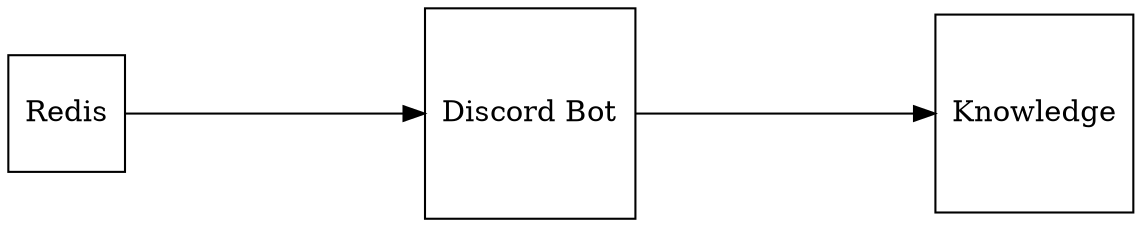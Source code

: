 digraph "Knowledge Acquisition Draft" {
	layout=dot nodesep=1.5 rankdir=LR ranksep=2.0 splines=ortho
	Redis [shape=square]
	"Discord Bot" [shape=square]
	Knowledge [shape=square]
	Redis -> "Discord Bot"
	"Discord Bot" -> Knowledge
}
